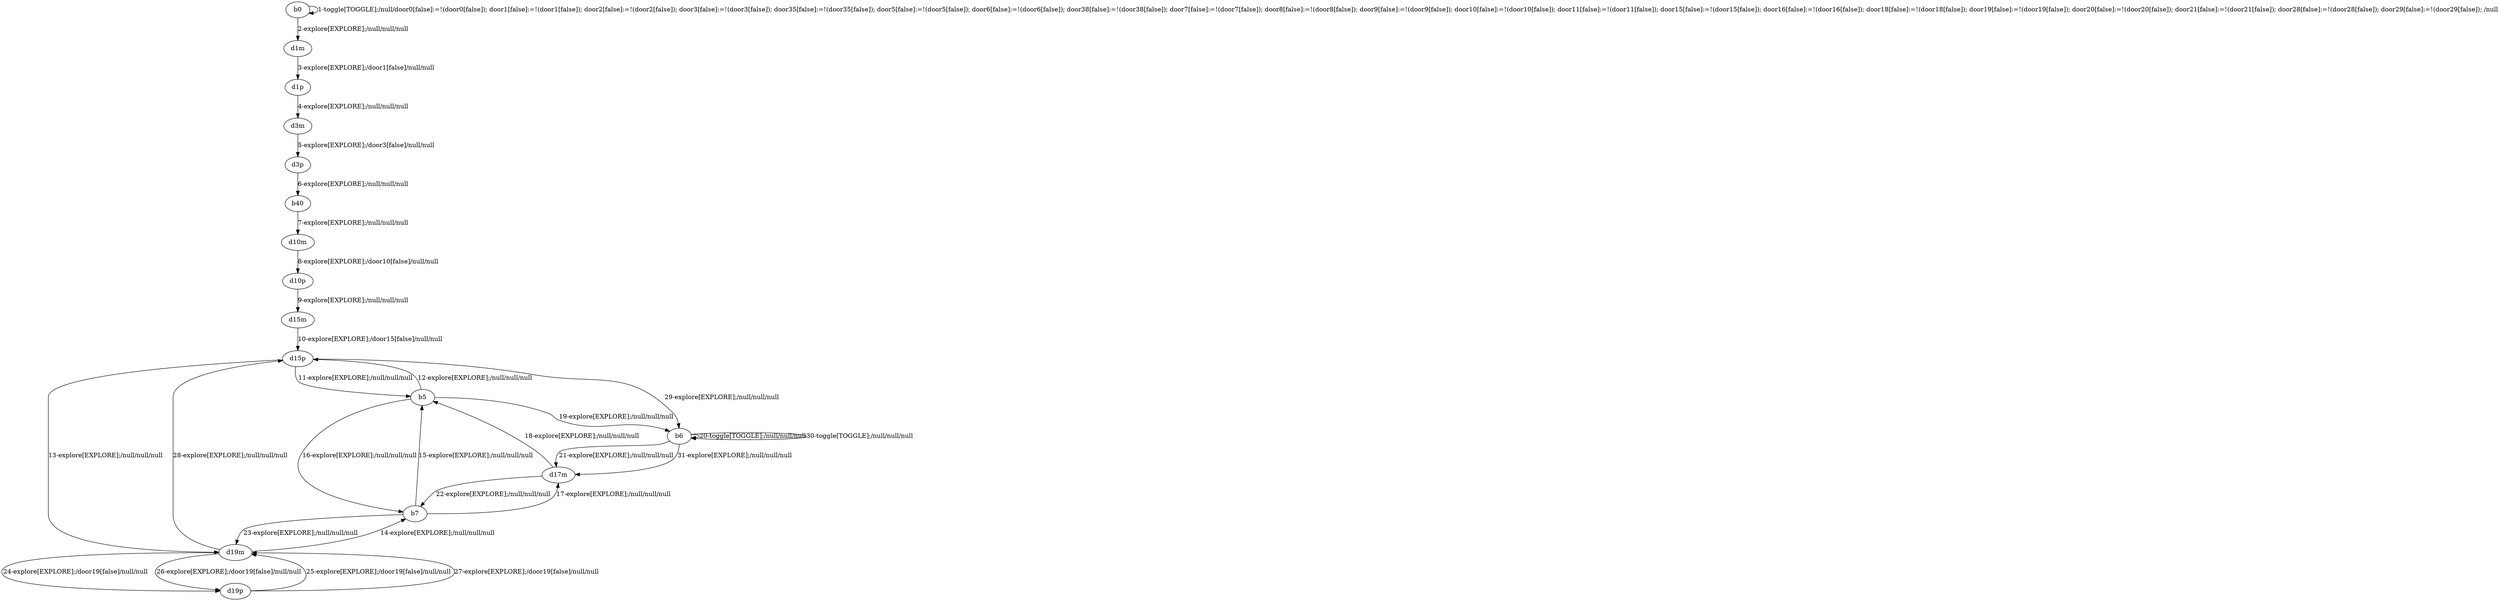 # Total number of goals covered by this test: 2
# d17m --> b7
# d19m --> d15p

digraph g {
"b0" -> "b0" [label = "1-toggle[TOGGLE];/null/door0[false]:=!(door0[false]); door1[false]:=!(door1[false]); door2[false]:=!(door2[false]); door3[false]:=!(door3[false]); door35[false]:=!(door35[false]); door5[false]:=!(door5[false]); door6[false]:=!(door6[false]); door38[false]:=!(door38[false]); door7[false]:=!(door7[false]); door8[false]:=!(door8[false]); door9[false]:=!(door9[false]); door10[false]:=!(door10[false]); door11[false]:=!(door11[false]); door15[false]:=!(door15[false]); door16[false]:=!(door16[false]); door18[false]:=!(door18[false]); door19[false]:=!(door19[false]); door20[false]:=!(door20[false]); door21[false]:=!(door21[false]); door28[false]:=!(door28[false]); door29[false]:=!(door29[false]); /null"];
"b0" -> "d1m" [label = "2-explore[EXPLORE];/null/null/null"];
"d1m" -> "d1p" [label = "3-explore[EXPLORE];/door1[false]/null/null"];
"d1p" -> "d3m" [label = "4-explore[EXPLORE];/null/null/null"];
"d3m" -> "d3p" [label = "5-explore[EXPLORE];/door3[false]/null/null"];
"d3p" -> "b40" [label = "6-explore[EXPLORE];/null/null/null"];
"b40" -> "d10m" [label = "7-explore[EXPLORE];/null/null/null"];
"d10m" -> "d10p" [label = "8-explore[EXPLORE];/door10[false]/null/null"];
"d10p" -> "d15m" [label = "9-explore[EXPLORE];/null/null/null"];
"d15m" -> "d15p" [label = "10-explore[EXPLORE];/door15[false]/null/null"];
"d15p" -> "b5" [label = "11-explore[EXPLORE];/null/null/null"];
"b5" -> "d15p" [label = "12-explore[EXPLORE];/null/null/null"];
"d15p" -> "d19m" [label = "13-explore[EXPLORE];/null/null/null"];
"d19m" -> "b7" [label = "14-explore[EXPLORE];/null/null/null"];
"b7" -> "b5" [label = "15-explore[EXPLORE];/null/null/null"];
"b5" -> "b7" [label = "16-explore[EXPLORE];/null/null/null"];
"b7" -> "d17m" [label = "17-explore[EXPLORE];/null/null/null"];
"d17m" -> "b5" [label = "18-explore[EXPLORE];/null/null/null"];
"b5" -> "b6" [label = "19-explore[EXPLORE];/null/null/null"];
"b6" -> "b6" [label = "20-toggle[TOGGLE];/null/null/null"];
"b6" -> "d17m" [label = "21-explore[EXPLORE];/null/null/null"];
"d17m" -> "b7" [label = "22-explore[EXPLORE];/null/null/null"];
"b7" -> "d19m" [label = "23-explore[EXPLORE];/null/null/null"];
"d19m" -> "d19p" [label = "24-explore[EXPLORE];/door19[false]/null/null"];
"d19p" -> "d19m" [label = "25-explore[EXPLORE];/door19[false]/null/null"];
"d19m" -> "d19p" [label = "26-explore[EXPLORE];/door19[false]/null/null"];
"d19p" -> "d19m" [label = "27-explore[EXPLORE];/door19[false]/null/null"];
"d19m" -> "d15p" [label = "28-explore[EXPLORE];/null/null/null"];
"d15p" -> "b6" [label = "29-explore[EXPLORE];/null/null/null"];
"b6" -> "b6" [label = "30-toggle[TOGGLE];/null/null/null"];
"b6" -> "d17m" [label = "31-explore[EXPLORE];/null/null/null"];
}